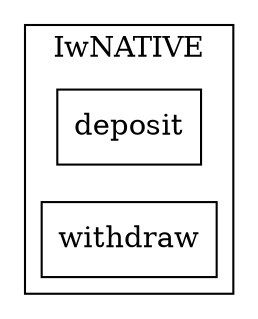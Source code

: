 strict digraph {
rankdir="LR"
node [shape=box]
subgraph cluster_506_IwNATIVE {
label = "IwNATIVE"
"506_deposit" [label="deposit"]
"506_withdraw" [label="withdraw"]
}subgraph cluster_solidity {
label = "[Solidity]"
}
}